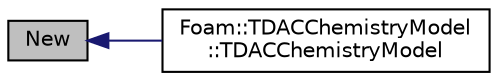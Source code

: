 digraph "New"
{
  bgcolor="transparent";
  edge [fontname="Helvetica",fontsize="10",labelfontname="Helvetica",labelfontsize="10"];
  node [fontname="Helvetica",fontsize="10",shape=record];
  rankdir="LR";
  Node1 [label="New",height=0.2,width=0.4,color="black", fillcolor="grey75", style="filled" fontcolor="black"];
  Node1 -> Node2 [dir="back",color="midnightblue",fontsize="10",style="solid",fontname="Helvetica"];
  Node2 [label="Foam::TDACChemistryModel\l::TDACChemistryModel",height=0.2,width=0.4,color="black",URL="$classFoam_1_1TDACChemistryModel.html#a984f481d44faf71c0b39052325ad5585",tooltip="Construct from thermo. "];
}
